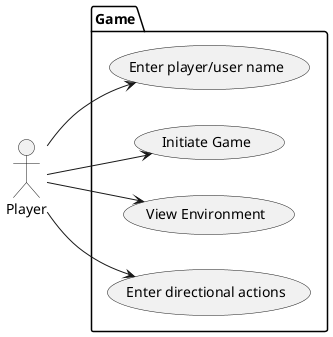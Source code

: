 @startuml "Use Case 1 to 4"
left to right direction
actor Player as p
package Game {
  usecase "Enter player/user name" as UC1
  usecase "Initiate Game" as UC2
  usecase "View Environment" as UC3
  usecase "Enter directional actions" as UC4
}
p --> UC4
p --> UC1
p --> UC2
p --> UC3
@enduml

@startuml "Activity for Player name validation"
(*) --> "Initiate Game"

if "username exists" then
  -->[true] "Create a Game Session"
  --> "Show DesignScreen"
  -right-> (*)
else
  ->[false] "Show error message"
  -->[Ending process] (*)
endif
@enduml

@startsalt
{
  Username
  
  "Enter text here   "
  (X)  Player 1
  () Player 2
  

  [Begin Game]
}
@endsalt

@startsalt
{
  [Return to Map]
  "Enter directions   "
  
  [Start Game]
}
@endsalt

@startsalt
{
  [Return to Map]
  "Enter directions   "
  
  [Score]    [Score]
}
@endsalt
